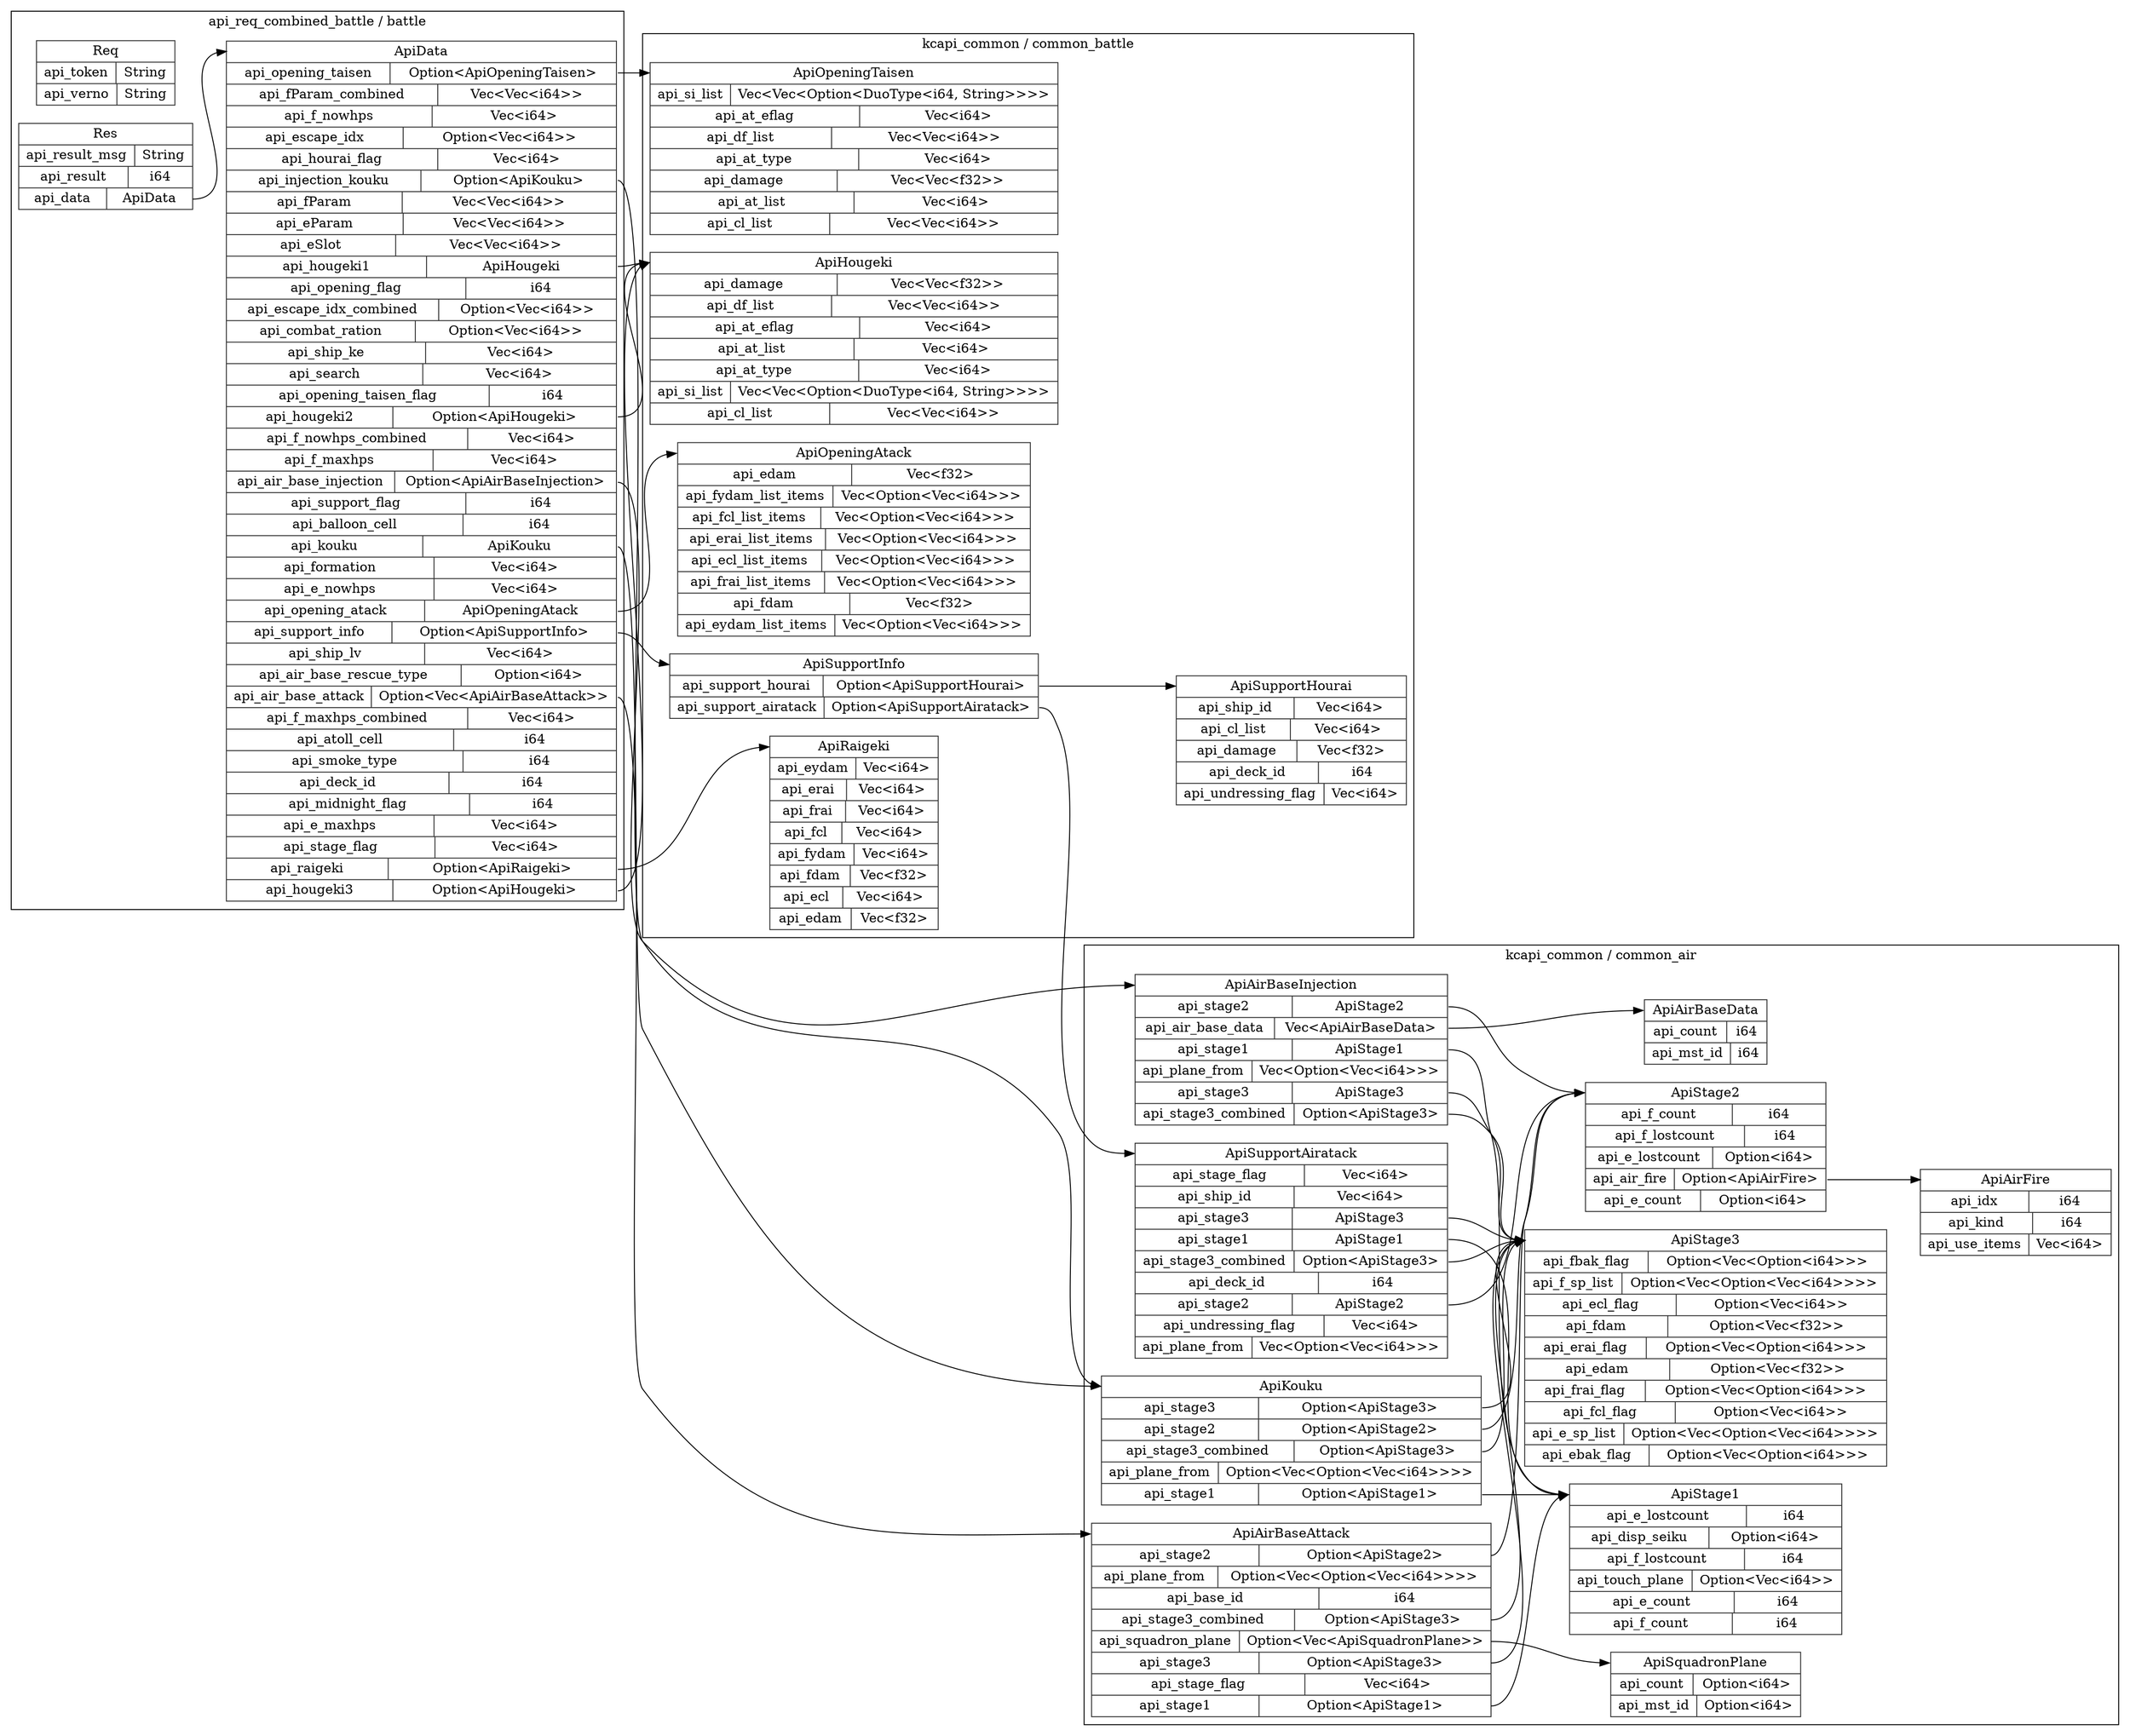 digraph {
  rankdir=LR;
  subgraph cluster_0 {
    label="api_req_combined_battle / battle";
    node [style="filled", color=white, style="solid", color=gray20];
    api_req_combined_battle__battle__Req [label="<Req> Req  | { api_token | <api_token> String } | { api_verno | <api_verno> String }", shape=record];
    api_req_combined_battle__battle__ApiData [label="<ApiData> ApiData  | { api_opening_taisen | <api_opening_taisen> Option\<ApiOpeningTaisen\> } | { api_fParam_combined | <api_fParam_combined> Vec\<Vec\<i64\>\> } | { api_f_nowhps | <api_f_nowhps> Vec\<i64\> } | { api_escape_idx | <api_escape_idx> Option\<Vec\<i64\>\> } | { api_hourai_flag | <api_hourai_flag> Vec\<i64\> } | { api_injection_kouku | <api_injection_kouku> Option\<ApiKouku\> } | { api_fParam | <api_fParam> Vec\<Vec\<i64\>\> } | { api_eParam | <api_eParam> Vec\<Vec\<i64\>\> } | { api_eSlot | <api_eSlot> Vec\<Vec\<i64\>\> } | { api_hougeki1 | <api_hougeki1> ApiHougeki } | { api_opening_flag | <api_opening_flag> i64 } | { api_escape_idx_combined | <api_escape_idx_combined> Option\<Vec\<i64\>\> } | { api_combat_ration | <api_combat_ration> Option\<Vec\<i64\>\> } | { api_ship_ke | <api_ship_ke> Vec\<i64\> } | { api_search | <api_search> Vec\<i64\> } | { api_opening_taisen_flag | <api_opening_taisen_flag> i64 } | { api_hougeki2 | <api_hougeki2> Option\<ApiHougeki\> } | { api_f_nowhps_combined | <api_f_nowhps_combined> Vec\<i64\> } | { api_f_maxhps | <api_f_maxhps> Vec\<i64\> } | { api_air_base_injection | <api_air_base_injection> Option\<ApiAirBaseInjection\> } | { api_support_flag | <api_support_flag> i64 } | { api_balloon_cell | <api_balloon_cell> i64 } | { api_kouku | <api_kouku> ApiKouku } | { api_formation | <api_formation> Vec\<i64\> } | { api_e_nowhps | <api_e_nowhps> Vec\<i64\> } | { api_opening_atack | <api_opening_atack> ApiOpeningAtack } | { api_support_info | <api_support_info> Option\<ApiSupportInfo\> } | { api_ship_lv | <api_ship_lv> Vec\<i64\> } | { api_air_base_rescue_type | <api_air_base_rescue_type> Option\<i64\> } | { api_air_base_attack | <api_air_base_attack> Option\<Vec\<ApiAirBaseAttack\>\> } | { api_f_maxhps_combined | <api_f_maxhps_combined> Vec\<i64\> } | { api_atoll_cell | <api_atoll_cell> i64 } | { api_smoke_type | <api_smoke_type> i64 } | { api_deck_id | <api_deck_id> i64 } | { api_midnight_flag | <api_midnight_flag> i64 } | { api_e_maxhps | <api_e_maxhps> Vec\<i64\> } | { api_stage_flag | <api_stage_flag> Vec\<i64\> } | { api_raigeki | <api_raigeki> Option\<ApiRaigeki\> } | { api_hougeki3 | <api_hougeki3> Option\<ApiHougeki\> }", shape=record];
    api_req_combined_battle__battle__Res [label="<Res> Res  | { api_result_msg | <api_result_msg> String } | { api_result | <api_result> i64 } | { api_data | <api_data> ApiData }", shape=record];
    api_req_combined_battle__battle__Res:api_data:e -> api_req_combined_battle__battle__ApiData:ApiData:w;
  }
  subgraph cluster_1 {
    label="kcapi_common / common_battle";
    node [style="filled", color=white, style="solid", color=gray20];
    kcapi_common__common_battle__ApiOpeningTaisen [label="<ApiOpeningTaisen> ApiOpeningTaisen  | { api_si_list | <api_si_list> Vec\<Vec\<Option\<DuoType\<i64, String\>\>\>\> } | { api_at_eflag | <api_at_eflag> Vec\<i64\> } | { api_df_list | <api_df_list> Vec\<Vec\<i64\>\> } | { api_at_type | <api_at_type> Vec\<i64\> } | { api_damage | <api_damage> Vec\<Vec\<f32\>\> } | { api_at_list | <api_at_list> Vec\<i64\> } | { api_cl_list | <api_cl_list> Vec\<Vec\<i64\>\> }", shape=record];
    kcapi_common__common_battle__ApiHougeki [label="<ApiHougeki> ApiHougeki  | { api_damage | <api_damage> Vec\<Vec\<f32\>\> } | { api_df_list | <api_df_list> Vec\<Vec\<i64\>\> } | { api_at_eflag | <api_at_eflag> Vec\<i64\> } | { api_at_list | <api_at_list> Vec\<i64\> } | { api_at_type | <api_at_type> Vec\<i64\> } | { api_si_list | <api_si_list> Vec\<Vec\<Option\<DuoType\<i64, String\>\>\>\> } | { api_cl_list | <api_cl_list> Vec\<Vec\<i64\>\> }", shape=record];
    kcapi_common__common_battle__ApiOpeningAtack [label="<ApiOpeningAtack> ApiOpeningAtack  | { api_edam | <api_edam> Vec\<f32\> } | { api_fydam_list_items | <api_fydam_list_items> Vec\<Option\<Vec\<i64\>\>\> } | { api_fcl_list_items | <api_fcl_list_items> Vec\<Option\<Vec\<i64\>\>\> } | { api_erai_list_items | <api_erai_list_items> Vec\<Option\<Vec\<i64\>\>\> } | { api_ecl_list_items | <api_ecl_list_items> Vec\<Option\<Vec\<i64\>\>\> } | { api_frai_list_items | <api_frai_list_items> Vec\<Option\<Vec\<i64\>\>\> } | { api_fdam | <api_fdam> Vec\<f32\> } | { api_eydam_list_items | <api_eydam_list_items> Vec\<Option\<Vec\<i64\>\>\> }", shape=record];
    kcapi_common__common_battle__ApiSupportInfo [label="<ApiSupportInfo> ApiSupportInfo  | { api_support_hourai | <api_support_hourai> Option\<ApiSupportHourai\> } | { api_support_airatack | <api_support_airatack> Option\<ApiSupportAiratack\> }", shape=record];
    kcapi_common__common_battle__ApiSupportHourai;
    kcapi_common__common_battle__ApiSupportInfo:api_support_hourai:e -> kcapi_common__common_battle__ApiSupportHourai:ApiSupportHourai:w;
    kcapi_common__common_battle__ApiRaigeki [label="<ApiRaigeki> ApiRaigeki  | { api_eydam | <api_eydam> Vec\<i64\> } | { api_erai | <api_erai> Vec\<i64\> } | { api_frai | <api_frai> Vec\<i64\> } | { api_fcl | <api_fcl> Vec\<i64\> } | { api_fydam | <api_fydam> Vec\<i64\> } | { api_fdam | <api_fdam> Vec\<f32\> } | { api_ecl | <api_ecl> Vec\<i64\> } | { api_edam | <api_edam> Vec\<f32\> }", shape=record];
    kcapi_common__common_battle__ApiSupportHourai [label="<ApiSupportHourai> ApiSupportHourai  | { api_ship_id | <api_ship_id> Vec\<i64\> } | { api_cl_list | <api_cl_list> Vec\<i64\> } | { api_damage | <api_damage> Vec\<f32\> } | { api_deck_id | <api_deck_id> i64 } | { api_undressing_flag | <api_undressing_flag> Vec\<i64\> }", shape=record];
  }
  subgraph cluster_2 {
    label="kcapi_common / common_air";
    node [style="filled", color=white, style="solid", color=gray20];
    kcapi_common__common_air__ApiKouku [label="<ApiKouku> ApiKouku  | { api_stage3 | <api_stage3> Option\<ApiStage3\> } | { api_stage2 | <api_stage2> Option\<ApiStage2\> } | { api_stage3_combined | <api_stage3_combined> Option\<ApiStage3\> } | { api_plane_from | <api_plane_from> Option\<Vec\<Option\<Vec\<i64\>\>\>\> } | { api_stage1 | <api_stage1> Option\<ApiStage1\> }", shape=record];
    kcapi_common__common_air__ApiStage3;
    kcapi_common__common_air__ApiKouku:api_stage3:e -> kcapi_common__common_air__ApiStage3:ApiStage3:w;
    kcapi_common__common_air__ApiStage2;
    kcapi_common__common_air__ApiKouku:api_stage2:e -> kcapi_common__common_air__ApiStage2:ApiStage2:w;
    kcapi_common__common_air__ApiStage3;
    kcapi_common__common_air__ApiKouku:api_stage3_combined:e -> kcapi_common__common_air__ApiStage3:ApiStage3:w;
    kcapi_common__common_air__ApiStage1;
    kcapi_common__common_air__ApiKouku:api_stage1:e -> kcapi_common__common_air__ApiStage1:ApiStage1:w;
    kcapi_common__common_air__ApiAirBaseInjection [label="<ApiAirBaseInjection> ApiAirBaseInjection  | { api_stage2 | <api_stage2> ApiStage2 } | { api_air_base_data | <api_air_base_data> Vec\<ApiAirBaseData\> } | { api_stage1 | <api_stage1> ApiStage1 } | { api_plane_from | <api_plane_from> Vec\<Option\<Vec\<i64\>\>\> } | { api_stage3 | <api_stage3> ApiStage3 } | { api_stage3_combined | <api_stage3_combined> Option\<ApiStage3\> }", shape=record];
    kcapi_common__common_air__ApiStage2;
    kcapi_common__common_air__ApiAirBaseInjection:api_stage2:e -> kcapi_common__common_air__ApiStage2:ApiStage2:w;
    kcapi_common__common_air__ApiAirBaseData;
    kcapi_common__common_air__ApiAirBaseInjection:api_air_base_data:e -> kcapi_common__common_air__ApiAirBaseData:ApiAirBaseData:w;
    kcapi_common__common_air__ApiStage1;
    kcapi_common__common_air__ApiAirBaseInjection:api_stage1:e -> kcapi_common__common_air__ApiStage1:ApiStage1:w;
    kcapi_common__common_air__ApiStage3;
    kcapi_common__common_air__ApiAirBaseInjection:api_stage3:e -> kcapi_common__common_air__ApiStage3:ApiStage3:w;
    kcapi_common__common_air__ApiStage3;
    kcapi_common__common_air__ApiAirBaseInjection:api_stage3_combined:e -> kcapi_common__common_air__ApiStage3:ApiStage3:w;
    kcapi_common__common_air__ApiAirBaseAttack [label="<ApiAirBaseAttack> ApiAirBaseAttack  | { api_stage2 | <api_stage2> Option\<ApiStage2\> } | { api_plane_from | <api_plane_from> Option\<Vec\<Option\<Vec\<i64\>\>\>\> } | { api_base_id | <api_base_id> i64 } | { api_stage3_combined | <api_stage3_combined> Option\<ApiStage3\> } | { api_squadron_plane | <api_squadron_plane> Option\<Vec\<ApiSquadronPlane\>\> } | { api_stage3 | <api_stage3> Option\<ApiStage3\> } | { api_stage_flag | <api_stage_flag> Vec\<i64\> } | { api_stage1 | <api_stage1> Option\<ApiStage1\> }", shape=record];
    kcapi_common__common_air__ApiStage2;
    kcapi_common__common_air__ApiAirBaseAttack:api_stage2:e -> kcapi_common__common_air__ApiStage2:ApiStage2:w;
    kcapi_common__common_air__ApiStage3;
    kcapi_common__common_air__ApiAirBaseAttack:api_stage3_combined:e -> kcapi_common__common_air__ApiStage3:ApiStage3:w;
    kcapi_common__common_air__ApiSquadronPlane;
    kcapi_common__common_air__ApiAirBaseAttack:api_squadron_plane:e -> kcapi_common__common_air__ApiSquadronPlane:ApiSquadronPlane:w;
    kcapi_common__common_air__ApiStage3;
    kcapi_common__common_air__ApiAirBaseAttack:api_stage3:e -> kcapi_common__common_air__ApiStage3:ApiStage3:w;
    kcapi_common__common_air__ApiStage1;
    kcapi_common__common_air__ApiAirBaseAttack:api_stage1:e -> kcapi_common__common_air__ApiStage1:ApiStage1:w;
    kcapi_common__common_air__ApiStage3 [label="<ApiStage3> ApiStage3  | { api_fbak_flag | <api_fbak_flag> Option\<Vec\<Option\<i64\>\>\> } | { api_f_sp_list | <api_f_sp_list> Option\<Vec\<Option\<Vec\<i64\>\>\>\> } | { api_ecl_flag | <api_ecl_flag> Option\<Vec\<i64\>\> } | { api_fdam | <api_fdam> Option\<Vec\<f32\>\> } | { api_erai_flag | <api_erai_flag> Option\<Vec\<Option\<i64\>\>\> } | { api_edam | <api_edam> Option\<Vec\<f32\>\> } | { api_frai_flag | <api_frai_flag> Option\<Vec\<Option\<i64\>\>\> } | { api_fcl_flag | <api_fcl_flag> Option\<Vec\<i64\>\> } | { api_e_sp_list | <api_e_sp_list> Option\<Vec\<Option\<Vec\<i64\>\>\>\> } | { api_ebak_flag | <api_ebak_flag> Option\<Vec\<Option\<i64\>\>\> }", shape=record];
    kcapi_common__common_air__ApiStage2 [label="<ApiStage2> ApiStage2  | { api_f_count | <api_f_count> i64 } | { api_f_lostcount | <api_f_lostcount> i64 } | { api_e_lostcount | <api_e_lostcount> Option\<i64\> } | { api_air_fire | <api_air_fire> Option\<ApiAirFire\> } | { api_e_count | <api_e_count> Option\<i64\> }", shape=record];
    kcapi_common__common_air__ApiAirFire;
    kcapi_common__common_air__ApiStage2:api_air_fire:e -> kcapi_common__common_air__ApiAirFire:ApiAirFire:w;
    kcapi_common__common_air__ApiStage1 [label="<ApiStage1> ApiStage1  | { api_e_lostcount | <api_e_lostcount> i64 } | { api_disp_seiku | <api_disp_seiku> Option\<i64\> } | { api_f_lostcount | <api_f_lostcount> i64 } | { api_touch_plane | <api_touch_plane> Option\<Vec\<i64\>\> } | { api_e_count | <api_e_count> i64 } | { api_f_count | <api_f_count> i64 }", shape=record];
    kcapi_common__common_air__ApiAirBaseData [label="<ApiAirBaseData> ApiAirBaseData  | { api_count | <api_count> i64 } | { api_mst_id | <api_mst_id> i64 }", shape=record];
    kcapi_common__common_air__ApiSupportAiratack [label="<ApiSupportAiratack> ApiSupportAiratack  | { api_stage_flag | <api_stage_flag> Vec\<i64\> } | { api_ship_id | <api_ship_id> Vec\<i64\> } | { api_stage3 | <api_stage3> ApiStage3 } | { api_stage1 | <api_stage1> ApiStage1 } | { api_stage3_combined | <api_stage3_combined> Option\<ApiStage3\> } | { api_deck_id | <api_deck_id> i64 } | { api_stage2 | <api_stage2> ApiStage2 } | { api_undressing_flag | <api_undressing_flag> Vec\<i64\> } | { api_plane_from | <api_plane_from> Vec\<Option\<Vec\<i64\>\>\> }", shape=record];
    kcapi_common__common_air__ApiSupportAiratack:api_stage3:e -> kcapi_common__common_air__ApiStage3:ApiStage3:w;
    kcapi_common__common_air__ApiSupportAiratack:api_stage1:e -> kcapi_common__common_air__ApiStage1:ApiStage1:w;
    kcapi_common__common_air__ApiSupportAiratack:api_stage3_combined:e -> kcapi_common__common_air__ApiStage3:ApiStage3:w;
    kcapi_common__common_air__ApiSupportAiratack:api_stage2:e -> kcapi_common__common_air__ApiStage2:ApiStage2:w;
    kcapi_common__common_air__ApiSquadronPlane [label="<ApiSquadronPlane> ApiSquadronPlane  | { api_count | <api_count> Option\<i64\> } | { api_mst_id | <api_mst_id> Option\<i64\> }", shape=record];
    kcapi_common__common_air__ApiAirFire [label="<ApiAirFire> ApiAirFire  | { api_idx | <api_idx> i64 } | { api_kind | <api_kind> i64 } | { api_use_items | <api_use_items> Vec\<i64\> }", shape=record];
  }
  api_req_combined_battle__battle__ApiData:api_opening_taisen:e -> kcapi_common__common_battle__ApiOpeningTaisen:ApiOpeningTaisen:w;
  api_req_combined_battle__battle__ApiData:api_injection_kouku:e -> kcapi_common__common_air__ApiKouku:ApiKouku:w;
  api_req_combined_battle__battle__ApiData:api_hougeki1:e -> kcapi_common__common_battle__ApiHougeki:ApiHougeki:w;
  api_req_combined_battle__battle__ApiData:api_hougeki2:e -> kcapi_common__common_battle__ApiHougeki:ApiHougeki:w;
  api_req_combined_battle__battle__ApiData:api_air_base_injection:e -> kcapi_common__common_air__ApiAirBaseInjection:ApiAirBaseInjection:w;
  api_req_combined_battle__battle__ApiData:api_kouku:e -> kcapi_common__common_air__ApiKouku:ApiKouku:w;
  api_req_combined_battle__battle__ApiData:api_opening_atack:e -> kcapi_common__common_battle__ApiOpeningAtack:ApiOpeningAtack:w;
  api_req_combined_battle__battle__ApiData:api_support_info:e -> kcapi_common__common_battle__ApiSupportInfo:ApiSupportInfo:w;
  api_req_combined_battle__battle__ApiData:api_air_base_attack:e -> kcapi_common__common_air__ApiAirBaseAttack:ApiAirBaseAttack:w;
  api_req_combined_battle__battle__ApiData:api_raigeki:e -> kcapi_common__common_battle__ApiRaigeki:ApiRaigeki:w;
  api_req_combined_battle__battle__ApiData:api_hougeki3:e -> kcapi_common__common_battle__ApiHougeki:ApiHougeki:w;
  kcapi_common__common_battle__ApiSupportInfo:api_support_airatack:e -> kcapi_common__common_air__ApiSupportAiratack:ApiSupportAiratack:w;
}
